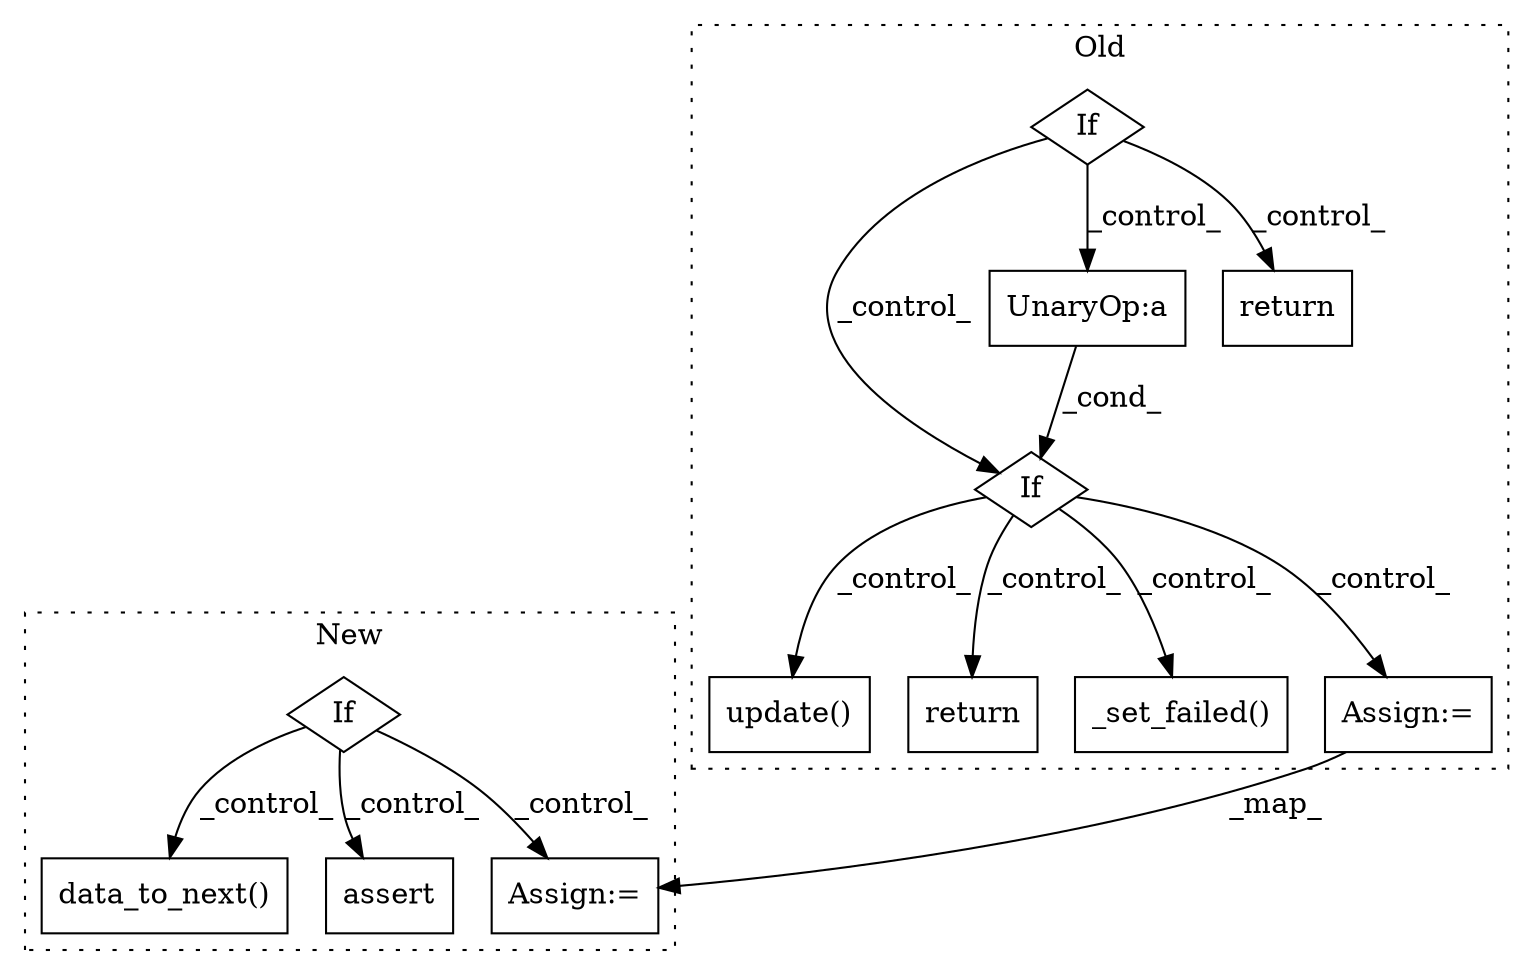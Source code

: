 digraph G {
subgraph cluster0 {
1 [label="update()" a="75" s="2999,3026" l="17,1" shape="box"];
3 [label="If" a="96" s="2623" l="3" shape="diamond"];
5 [label="return" a="93" s="3239" l="7" shape="box"];
6 [label="_set_failed()" a="75" s="2648,2668" l="17,1" shape="box"];
8 [label="If" a="96" s="2382" l="3" shape="diamond"];
9 [label="UnaryOp:a" a="61" s="2626" l="8" shape="box"];
10 [label="Assign:=" a="68" s="2782" l="3" shape="box"];
12 [label="return" a="93" s="2420" l="7" shape="box"];
label = "Old";
style="dotted";
}
subgraph cluster1 {
2 [label="data_to_next()" a="75" s="2558,2586" l="18,1" shape="box"];
4 [label="If" a="96" s="1693" l="3" shape="diamond"];
7 [label="assert" a="65" s="2119" l="7" shape="box"];
11 [label="Assign:=" a="68" s="2224" l="3" shape="box"];
label = "New";
style="dotted";
}
3 -> 5 [label="_control_"];
3 -> 6 [label="_control_"];
3 -> 10 [label="_control_"];
3 -> 1 [label="_control_"];
4 -> 11 [label="_control_"];
4 -> 7 [label="_control_"];
4 -> 2 [label="_control_"];
8 -> 3 [label="_control_"];
8 -> 12 [label="_control_"];
8 -> 9 [label="_control_"];
9 -> 3 [label="_cond_"];
10 -> 11 [label="_map_"];
}
